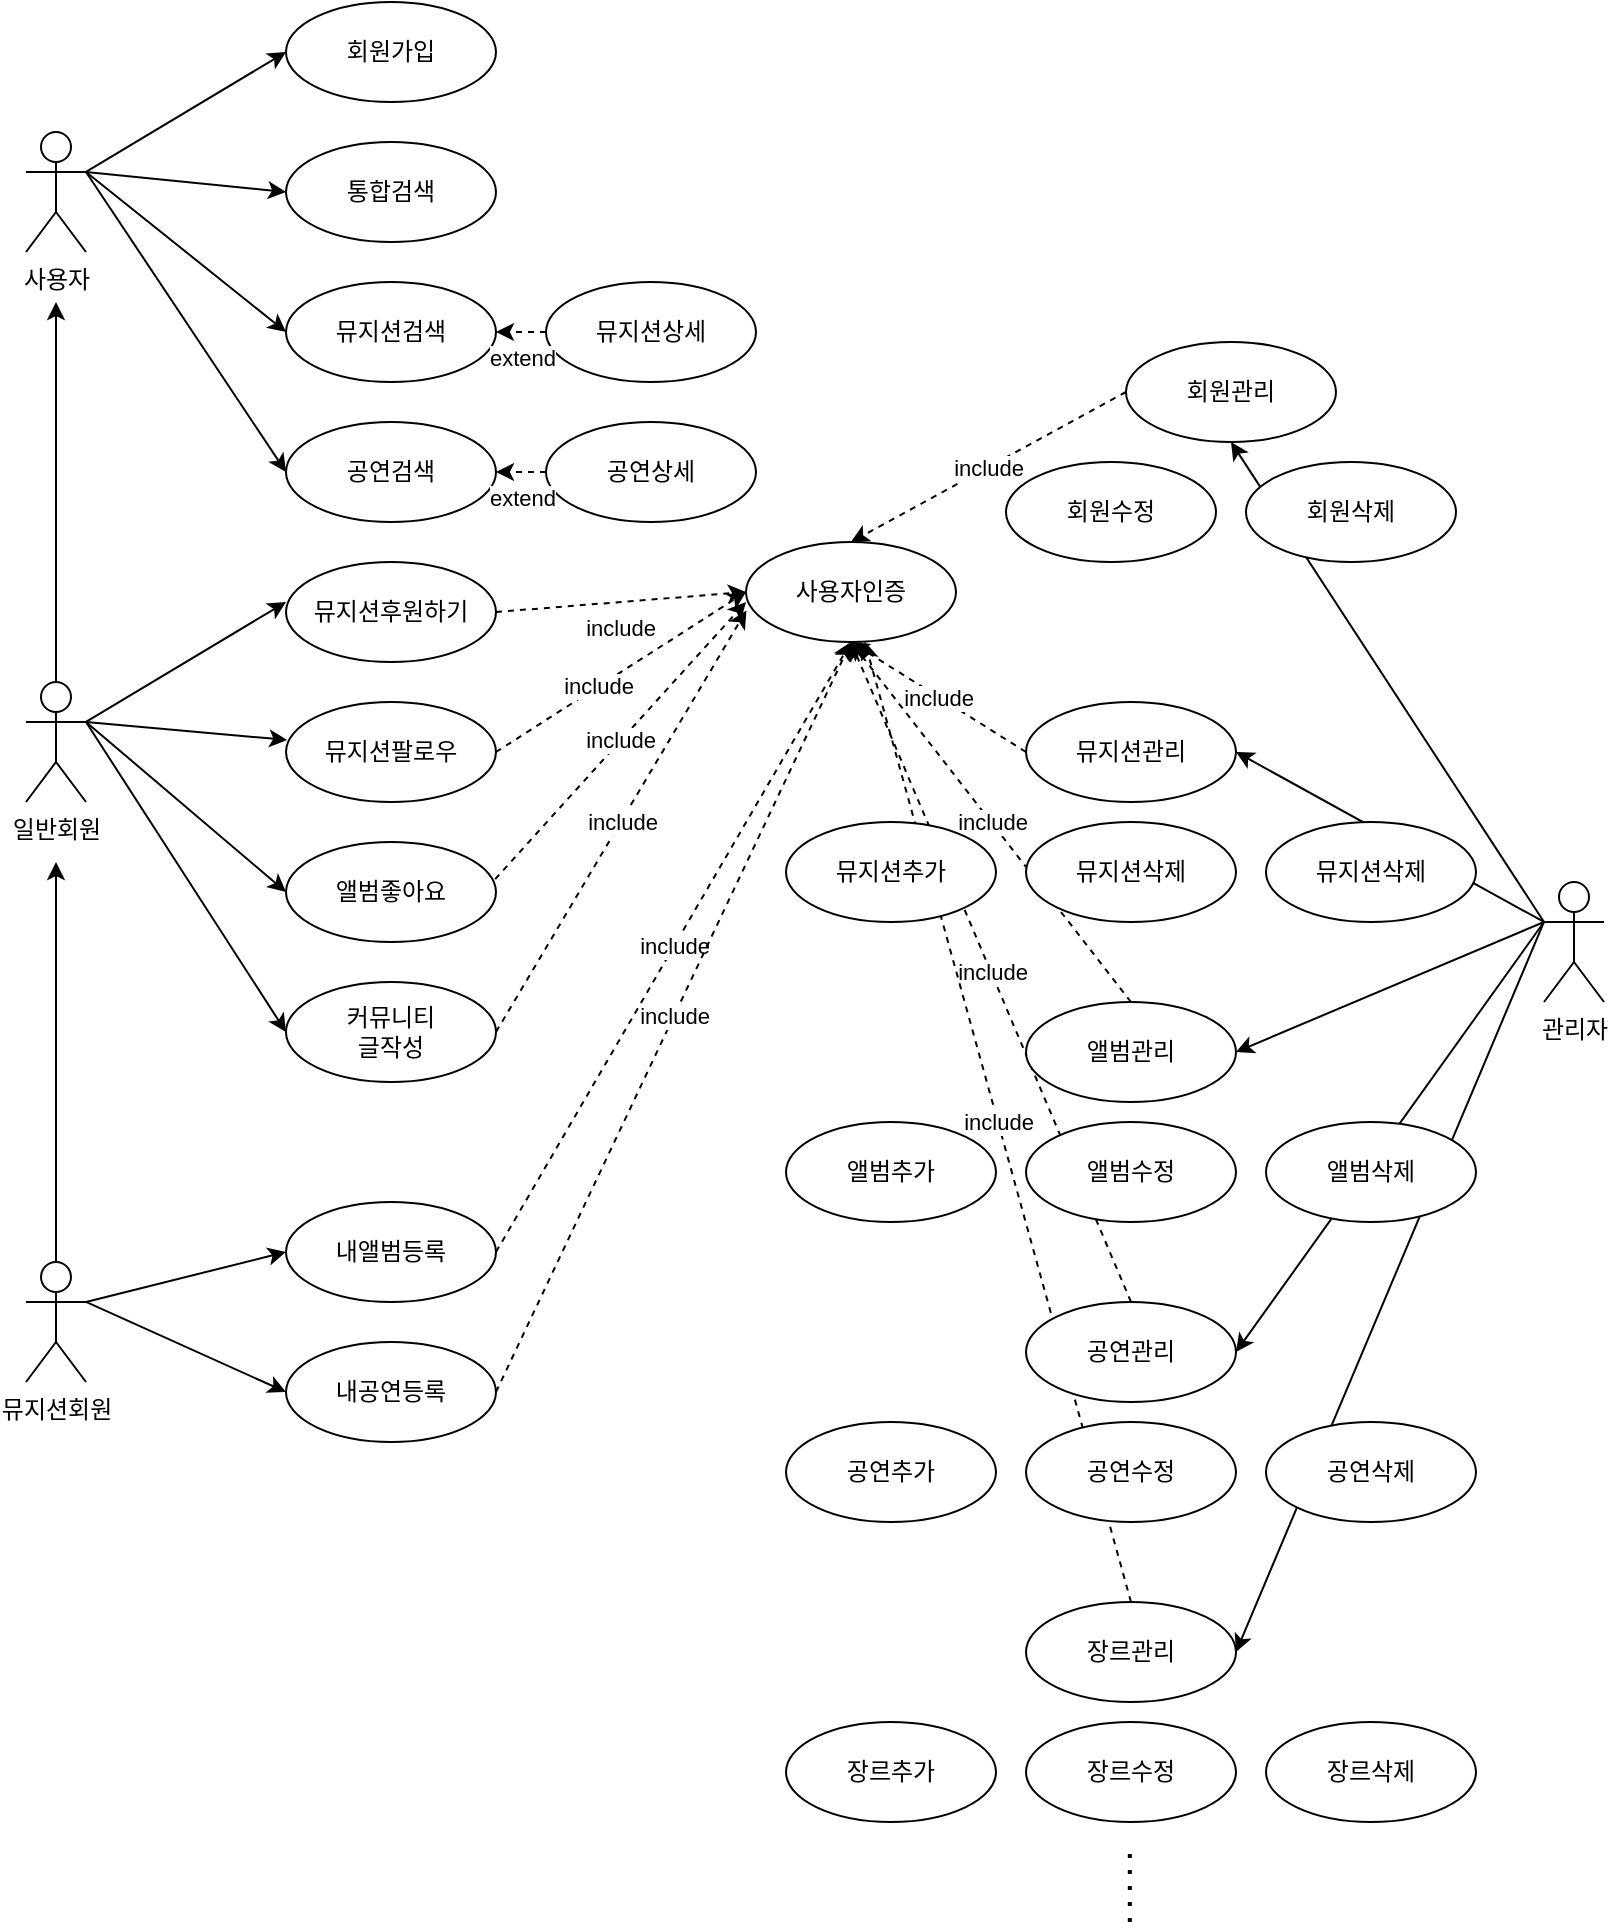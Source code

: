 <mxfile version="21.2.8" type="device">
  <diagram name="페이지-1" id="MNSyX0nAyqIWLE5m86CJ">
    <mxGraphModel dx="1687" dy="993" grid="1" gridSize="10" guides="1" tooltips="1" connect="1" arrows="1" fold="1" page="1" pageScale="1" pageWidth="827" pageHeight="1169" math="0" shadow="0">
      <root>
        <mxCell id="0" />
        <mxCell id="1" parent="0" />
        <mxCell id="JknoGjrVacWbZ5YoNMA0-64" value="" style="endArrow=classic;html=1;rounded=0;exitX=0;exitY=0.333;exitDx=0;exitDy=0;exitPerimeter=0;entryX=0.5;entryY=1;entryDx=0;entryDy=0;" edge="1" parent="1" source="owrfFXBdQkXe82NQp9ih-5" target="JknoGjrVacWbZ5YoNMA0-37">
          <mxGeometry width="50" height="50" relative="1" as="geometry">
            <mxPoint x="320" y="550" as="sourcePoint" />
            <mxPoint x="370" y="500" as="targetPoint" />
          </mxGeometry>
        </mxCell>
        <mxCell id="JknoGjrVacWbZ5YoNMA0-65" value="" style="endArrow=classic;html=1;rounded=0;exitX=0;exitY=0.333;exitDx=0;exitDy=0;exitPerimeter=0;entryX=1;entryY=0.5;entryDx=0;entryDy=0;" edge="1" parent="1" source="owrfFXBdQkXe82NQp9ih-5" target="JknoGjrVacWbZ5YoNMA0-40">
          <mxGeometry width="50" height="50" relative="1" as="geometry">
            <mxPoint x="320" y="550" as="sourcePoint" />
            <mxPoint x="370" y="500" as="targetPoint" />
          </mxGeometry>
        </mxCell>
        <mxCell id="JknoGjrVacWbZ5YoNMA0-66" value="" style="endArrow=classic;html=1;rounded=0;exitX=0;exitY=0.333;exitDx=0;exitDy=0;exitPerimeter=0;entryX=1;entryY=0.5;entryDx=0;entryDy=0;" edge="1" parent="1" source="owrfFXBdQkXe82NQp9ih-5" target="JknoGjrVacWbZ5YoNMA0-44">
          <mxGeometry width="50" height="50" relative="1" as="geometry">
            <mxPoint x="320" y="550" as="sourcePoint" />
            <mxPoint x="370" y="500" as="targetPoint" />
          </mxGeometry>
        </mxCell>
        <mxCell id="JknoGjrVacWbZ5YoNMA0-67" value="" style="endArrow=classic;html=1;rounded=0;exitX=0;exitY=0.333;exitDx=0;exitDy=0;exitPerimeter=0;entryX=1;entryY=0.5;entryDx=0;entryDy=0;" edge="1" parent="1" source="owrfFXBdQkXe82NQp9ih-5" target="JknoGjrVacWbZ5YoNMA0-48">
          <mxGeometry width="50" height="50" relative="1" as="geometry">
            <mxPoint x="780" y="500" as="sourcePoint" />
            <mxPoint x="370" y="500" as="targetPoint" />
          </mxGeometry>
        </mxCell>
        <mxCell id="JknoGjrVacWbZ5YoNMA0-68" value="" style="endArrow=classic;html=1;rounded=0;exitX=0;exitY=0.333;exitDx=0;exitDy=0;exitPerimeter=0;entryX=1;entryY=0.5;entryDx=0;entryDy=0;" edge="1" parent="1" source="owrfFXBdQkXe82NQp9ih-5" target="JknoGjrVacWbZ5YoNMA0-53">
          <mxGeometry width="50" height="50" relative="1" as="geometry">
            <mxPoint x="320" y="550" as="sourcePoint" />
            <mxPoint x="370" y="500" as="targetPoint" />
          </mxGeometry>
        </mxCell>
        <mxCell id="JknoGjrVacWbZ5YoNMA0-60" value="include" style="endArrow=classic;html=1;rounded=0;exitX=0.5;exitY=0;exitDx=0;exitDy=0;entryX=0.5;entryY=1;entryDx=0;entryDy=0;dashed=1;" edge="1" parent="1" source="JknoGjrVacWbZ5YoNMA0-44" target="JknoGjrVacWbZ5YoNMA0-6">
          <mxGeometry width="50" height="50" relative="1" as="geometry">
            <mxPoint x="320" y="670" as="sourcePoint" />
            <mxPoint x="370" y="620" as="targetPoint" />
          </mxGeometry>
        </mxCell>
        <mxCell id="JknoGjrVacWbZ5YoNMA0-61" value="include" style="endArrow=classic;html=1;rounded=0;exitX=0.5;exitY=0;exitDx=0;exitDy=0;entryX=0.5;entryY=1;entryDx=0;entryDy=0;dashed=1;" edge="1" parent="1" source="JknoGjrVacWbZ5YoNMA0-48" target="JknoGjrVacWbZ5YoNMA0-6">
          <mxGeometry width="50" height="50" relative="1" as="geometry">
            <mxPoint x="320" y="670" as="sourcePoint" />
            <mxPoint x="370" y="620" as="targetPoint" />
          </mxGeometry>
        </mxCell>
        <mxCell id="JknoGjrVacWbZ5YoNMA0-62" value="include" style="endArrow=classic;html=1;rounded=0;exitX=0.5;exitY=0;exitDx=0;exitDy=0;dashed=1;" edge="1" parent="1" source="JknoGjrVacWbZ5YoNMA0-53" target="JknoGjrVacWbZ5YoNMA0-6">
          <mxGeometry width="50" height="50" relative="1" as="geometry">
            <mxPoint x="320" y="670" as="sourcePoint" />
            <mxPoint x="370" y="620" as="targetPoint" />
          </mxGeometry>
        </mxCell>
        <mxCell id="owrfFXBdQkXe82NQp9ih-4" value="사용자" style="shape=umlActor;verticalLabelPosition=bottom;verticalAlign=top;html=1;outlineConnect=0;" parent="1" vertex="1">
          <mxGeometry x="20" y="105" width="30" height="60" as="geometry" />
        </mxCell>
        <mxCell id="owrfFXBdQkXe82NQp9ih-5" value="관리자" style="shape=umlActor;verticalLabelPosition=bottom;verticalAlign=top;html=1;outlineConnect=0;" parent="1" vertex="1">
          <mxGeometry x="779" y="480" width="30" height="60" as="geometry" />
        </mxCell>
        <mxCell id="JknoGjrVacWbZ5YoNMA0-1" value="일반회원" style="shape=umlActor;verticalLabelPosition=bottom;verticalAlign=top;html=1;outlineConnect=0;" vertex="1" parent="1">
          <mxGeometry x="20" y="380" width="30" height="60" as="geometry" />
        </mxCell>
        <mxCell id="JknoGjrVacWbZ5YoNMA0-2" value="뮤지션회원" style="shape=umlActor;verticalLabelPosition=bottom;verticalAlign=top;html=1;outlineConnect=0;" vertex="1" parent="1">
          <mxGeometry x="20" y="670" width="30" height="60" as="geometry" />
        </mxCell>
        <mxCell id="JknoGjrVacWbZ5YoNMA0-3" value="회원가입" style="ellipse;whiteSpace=wrap;html=1;" vertex="1" parent="1">
          <mxGeometry x="150" y="40" width="105" height="50" as="geometry" />
        </mxCell>
        <mxCell id="JknoGjrVacWbZ5YoNMA0-4" value="통합검색" style="ellipse;whiteSpace=wrap;html=1;" vertex="1" parent="1">
          <mxGeometry x="150" y="110" width="105" height="50" as="geometry" />
        </mxCell>
        <mxCell id="JknoGjrVacWbZ5YoNMA0-6" value="사용자인증" style="ellipse;whiteSpace=wrap;html=1;" vertex="1" parent="1">
          <mxGeometry x="380" y="310" width="105" height="50" as="geometry" />
        </mxCell>
        <mxCell id="JknoGjrVacWbZ5YoNMA0-7" value="뮤지션검색&lt;br&gt;" style="ellipse;whiteSpace=wrap;html=1;" vertex="1" parent="1">
          <mxGeometry x="150" y="180" width="105" height="50" as="geometry" />
        </mxCell>
        <mxCell id="JknoGjrVacWbZ5YoNMA0-8" value="뮤지션상세" style="ellipse;whiteSpace=wrap;html=1;" vertex="1" parent="1">
          <mxGeometry x="280" y="180" width="105" height="50" as="geometry" />
        </mxCell>
        <mxCell id="JknoGjrVacWbZ5YoNMA0-9" value="공연검색" style="ellipse;whiteSpace=wrap;html=1;" vertex="1" parent="1">
          <mxGeometry x="150" y="250" width="105" height="50" as="geometry" />
        </mxCell>
        <mxCell id="JknoGjrVacWbZ5YoNMA0-10" value="공연상세" style="ellipse;whiteSpace=wrap;html=1;" vertex="1" parent="1">
          <mxGeometry x="280" y="250" width="105" height="50" as="geometry" />
        </mxCell>
        <mxCell id="JknoGjrVacWbZ5YoNMA0-11" value="뮤지션후원하기" style="ellipse;whiteSpace=wrap;html=1;" vertex="1" parent="1">
          <mxGeometry x="150" y="320" width="105" height="50" as="geometry" />
        </mxCell>
        <mxCell id="JknoGjrVacWbZ5YoNMA0-12" value="뮤지션팔로우" style="ellipse;whiteSpace=wrap;html=1;" vertex="1" parent="1">
          <mxGeometry x="150" y="390" width="105" height="50" as="geometry" />
        </mxCell>
        <mxCell id="JknoGjrVacWbZ5YoNMA0-13" value="앨범좋아요" style="ellipse;whiteSpace=wrap;html=1;" vertex="1" parent="1">
          <mxGeometry x="150" y="460" width="105" height="50" as="geometry" />
        </mxCell>
        <mxCell id="JknoGjrVacWbZ5YoNMA0-14" value="커뮤니티&lt;br&gt;글작성" style="ellipse;whiteSpace=wrap;html=1;" vertex="1" parent="1">
          <mxGeometry x="150" y="530" width="105" height="50" as="geometry" />
        </mxCell>
        <mxCell id="JknoGjrVacWbZ5YoNMA0-15" value="내앨범등록" style="ellipse;whiteSpace=wrap;html=1;" vertex="1" parent="1">
          <mxGeometry x="150" y="640" width="105" height="50" as="geometry" />
        </mxCell>
        <mxCell id="JknoGjrVacWbZ5YoNMA0-16" value="내공연등록" style="ellipse;whiteSpace=wrap;html=1;" vertex="1" parent="1">
          <mxGeometry x="150" y="710" width="105" height="50" as="geometry" />
        </mxCell>
        <mxCell id="JknoGjrVacWbZ5YoNMA0-17" value="" style="endArrow=classic;html=1;rounded=0;exitX=1;exitY=0.333;exitDx=0;exitDy=0;exitPerimeter=0;entryX=0;entryY=0.5;entryDx=0;entryDy=0;" edge="1" parent="1" source="owrfFXBdQkXe82NQp9ih-4" target="JknoGjrVacWbZ5YoNMA0-3">
          <mxGeometry width="50" height="50" relative="1" as="geometry">
            <mxPoint x="400" y="390" as="sourcePoint" />
            <mxPoint x="450" y="340" as="targetPoint" />
          </mxGeometry>
        </mxCell>
        <mxCell id="JknoGjrVacWbZ5YoNMA0-18" value="" style="endArrow=classic;html=1;rounded=0;exitX=1;exitY=0.333;exitDx=0;exitDy=0;exitPerimeter=0;entryX=0;entryY=0.5;entryDx=0;entryDy=0;" edge="1" parent="1" source="owrfFXBdQkXe82NQp9ih-4" target="JknoGjrVacWbZ5YoNMA0-4">
          <mxGeometry width="50" height="50" relative="1" as="geometry">
            <mxPoint x="400" y="390" as="sourcePoint" />
            <mxPoint x="450" y="340" as="targetPoint" />
          </mxGeometry>
        </mxCell>
        <mxCell id="JknoGjrVacWbZ5YoNMA0-19" value="" style="endArrow=classic;html=1;rounded=0;entryX=0;entryY=0.5;entryDx=0;entryDy=0;exitX=1;exitY=0.333;exitDx=0;exitDy=0;exitPerimeter=0;" edge="1" parent="1" source="owrfFXBdQkXe82NQp9ih-4" target="JknoGjrVacWbZ5YoNMA0-7">
          <mxGeometry width="50" height="50" relative="1" as="geometry">
            <mxPoint x="50" y="130" as="sourcePoint" />
            <mxPoint x="450" y="340" as="targetPoint" />
          </mxGeometry>
        </mxCell>
        <mxCell id="JknoGjrVacWbZ5YoNMA0-20" value="" style="endArrow=classic;html=1;rounded=0;exitX=1;exitY=0.333;exitDx=0;exitDy=0;exitPerimeter=0;entryX=0;entryY=0.5;entryDx=0;entryDy=0;" edge="1" parent="1" source="owrfFXBdQkXe82NQp9ih-4" target="JknoGjrVacWbZ5YoNMA0-9">
          <mxGeometry width="50" height="50" relative="1" as="geometry">
            <mxPoint x="400" y="390" as="sourcePoint" />
            <mxPoint x="450" y="340" as="targetPoint" />
          </mxGeometry>
        </mxCell>
        <mxCell id="JknoGjrVacWbZ5YoNMA0-22" value="extend" style="endArrow=classic;html=1;rounded=0;exitX=0;exitY=0.5;exitDx=0;exitDy=0;entryX=1;entryY=0.5;entryDx=0;entryDy=0;dashed=1;labelPosition=center;verticalLabelPosition=bottom;align=center;verticalAlign=top;" edge="1" parent="1" source="JknoGjrVacWbZ5YoNMA0-8" target="JknoGjrVacWbZ5YoNMA0-7">
          <mxGeometry width="50" height="50" relative="1" as="geometry">
            <mxPoint x="400" y="390" as="sourcePoint" />
            <mxPoint x="450" y="340" as="targetPoint" />
          </mxGeometry>
        </mxCell>
        <mxCell id="JknoGjrVacWbZ5YoNMA0-23" value="extend" style="endArrow=classic;html=1;rounded=0;exitX=0;exitY=0.5;exitDx=0;exitDy=0;dashed=1;labelPosition=center;verticalLabelPosition=bottom;align=center;verticalAlign=top;" edge="1" parent="1" source="JknoGjrVacWbZ5YoNMA0-10" target="JknoGjrVacWbZ5YoNMA0-9">
          <mxGeometry width="50" height="50" relative="1" as="geometry">
            <mxPoint x="400" y="390" as="sourcePoint" />
            <mxPoint x="450" y="340" as="targetPoint" />
          </mxGeometry>
        </mxCell>
        <mxCell id="JknoGjrVacWbZ5YoNMA0-24" value="" style="endArrow=classic;html=1;rounded=0;exitX=1;exitY=0.333;exitDx=0;exitDy=0;exitPerimeter=0;" edge="1" parent="1" source="JknoGjrVacWbZ5YoNMA0-1">
          <mxGeometry width="50" height="50" relative="1" as="geometry">
            <mxPoint x="400" y="390" as="sourcePoint" />
            <mxPoint x="150" y="340" as="targetPoint" />
          </mxGeometry>
        </mxCell>
        <mxCell id="JknoGjrVacWbZ5YoNMA0-25" value="" style="endArrow=classic;html=1;rounded=0;exitX=1;exitY=0.333;exitDx=0;exitDy=0;exitPerimeter=0;entryX=0.006;entryY=0.38;entryDx=0;entryDy=0;entryPerimeter=0;" edge="1" parent="1" source="JknoGjrVacWbZ5YoNMA0-1" target="JknoGjrVacWbZ5YoNMA0-12">
          <mxGeometry width="50" height="50" relative="1" as="geometry">
            <mxPoint x="400" y="390" as="sourcePoint" />
            <mxPoint x="450" y="340" as="targetPoint" />
          </mxGeometry>
        </mxCell>
        <mxCell id="JknoGjrVacWbZ5YoNMA0-26" value="" style="endArrow=classic;html=1;rounded=0;exitX=1;exitY=0.333;exitDx=0;exitDy=0;exitPerimeter=0;entryX=0;entryY=0.5;entryDx=0;entryDy=0;" edge="1" parent="1" source="JknoGjrVacWbZ5YoNMA0-1" target="JknoGjrVacWbZ5YoNMA0-13">
          <mxGeometry width="50" height="50" relative="1" as="geometry">
            <mxPoint x="400" y="390" as="sourcePoint" />
            <mxPoint x="450" y="340" as="targetPoint" />
          </mxGeometry>
        </mxCell>
        <mxCell id="JknoGjrVacWbZ5YoNMA0-27" value="" style="endArrow=classic;html=1;rounded=0;entryX=0;entryY=0.5;entryDx=0;entryDy=0;" edge="1" parent="1" target="JknoGjrVacWbZ5YoNMA0-14">
          <mxGeometry width="50" height="50" relative="1" as="geometry">
            <mxPoint x="50" y="400" as="sourcePoint" />
            <mxPoint x="450" y="340" as="targetPoint" />
          </mxGeometry>
        </mxCell>
        <mxCell id="JknoGjrVacWbZ5YoNMA0-28" value="" style="endArrow=classic;html=1;rounded=0;exitX=1;exitY=0.333;exitDx=0;exitDy=0;exitPerimeter=0;entryX=0;entryY=0.5;entryDx=0;entryDy=0;" edge="1" parent="1" source="JknoGjrVacWbZ5YoNMA0-2" target="JknoGjrVacWbZ5YoNMA0-15">
          <mxGeometry width="50" height="50" relative="1" as="geometry">
            <mxPoint x="400" y="470" as="sourcePoint" />
            <mxPoint x="450" y="420" as="targetPoint" />
          </mxGeometry>
        </mxCell>
        <mxCell id="JknoGjrVacWbZ5YoNMA0-29" value="" style="endArrow=classic;html=1;rounded=0;exitX=1;exitY=0.333;exitDx=0;exitDy=0;exitPerimeter=0;entryX=0;entryY=0.5;entryDx=0;entryDy=0;" edge="1" parent="1" source="JknoGjrVacWbZ5YoNMA0-2" target="JknoGjrVacWbZ5YoNMA0-16">
          <mxGeometry width="50" height="50" relative="1" as="geometry">
            <mxPoint x="400" y="470" as="sourcePoint" />
            <mxPoint x="450" y="420" as="targetPoint" />
          </mxGeometry>
        </mxCell>
        <mxCell id="JknoGjrVacWbZ5YoNMA0-30" value="include" style="endArrow=classic;html=1;rounded=0;exitX=1;exitY=0.5;exitDx=0;exitDy=0;entryX=0;entryY=0.5;entryDx=0;entryDy=0;labelPosition=center;verticalLabelPosition=bottom;align=center;verticalAlign=top;dashed=1;" edge="1" parent="1" source="JknoGjrVacWbZ5YoNMA0-11" target="JknoGjrVacWbZ5YoNMA0-6">
          <mxGeometry width="50" height="50" relative="1" as="geometry">
            <mxPoint x="400" y="310" as="sourcePoint" />
            <mxPoint x="450" y="260" as="targetPoint" />
          </mxGeometry>
        </mxCell>
        <mxCell id="JknoGjrVacWbZ5YoNMA0-31" value="" style="endArrow=classic;html=1;rounded=0;exitX=1;exitY=0.5;exitDx=0;exitDy=0;entryX=0;entryY=0.5;entryDx=0;entryDy=0;dashed=1;" edge="1" parent="1" source="JknoGjrVacWbZ5YoNMA0-12" target="JknoGjrVacWbZ5YoNMA0-6">
          <mxGeometry width="50" height="50" relative="1" as="geometry">
            <mxPoint x="400" y="310" as="sourcePoint" />
            <mxPoint x="450" y="260" as="targetPoint" />
          </mxGeometry>
        </mxCell>
        <mxCell id="JknoGjrVacWbZ5YoNMA0-34" value="include" style="edgeLabel;html=1;align=center;verticalAlign=middle;resizable=0;points=[];labelPosition=center;verticalLabelPosition=middle;" vertex="1" connectable="0" parent="JknoGjrVacWbZ5YoNMA0-31">
          <mxGeometry x="-0.176" y="1" relative="1" as="geometry">
            <mxPoint as="offset" />
          </mxGeometry>
        </mxCell>
        <mxCell id="JknoGjrVacWbZ5YoNMA0-32" value="include" style="endArrow=classic;html=1;rounded=0;exitX=0.996;exitY=0.372;exitDx=0;exitDy=0;exitPerimeter=0;labelPosition=center;verticalLabelPosition=middle;align=center;verticalAlign=middle;dashed=1;" edge="1" parent="1" source="JknoGjrVacWbZ5YoNMA0-13">
          <mxGeometry width="50" height="50" relative="1" as="geometry">
            <mxPoint x="400" y="470" as="sourcePoint" />
            <mxPoint x="380" y="340" as="targetPoint" />
          </mxGeometry>
        </mxCell>
        <mxCell id="JknoGjrVacWbZ5YoNMA0-33" value="include" style="endArrow=classic;html=1;rounded=0;entryX=0.002;entryY=0.684;entryDx=0;entryDy=0;entryPerimeter=0;exitX=1;exitY=0.5;exitDx=0;exitDy=0;labelPosition=center;verticalLabelPosition=middle;align=center;verticalAlign=middle;dashed=1;" edge="1" parent="1" source="JknoGjrVacWbZ5YoNMA0-14" target="JknoGjrVacWbZ5YoNMA0-6">
          <mxGeometry width="50" height="50" relative="1" as="geometry">
            <mxPoint x="260" y="550" as="sourcePoint" />
            <mxPoint x="450" y="420" as="targetPoint" />
          </mxGeometry>
        </mxCell>
        <mxCell id="JknoGjrVacWbZ5YoNMA0-35" value="include" style="endArrow=classic;html=1;rounded=0;exitX=1;exitY=0.5;exitDx=0;exitDy=0;entryX=0.5;entryY=1;entryDx=0;entryDy=0;dashed=1;" edge="1" parent="1" source="JknoGjrVacWbZ5YoNMA0-15" target="JknoGjrVacWbZ5YoNMA0-6">
          <mxGeometry width="50" height="50" relative="1" as="geometry">
            <mxPoint x="400" y="470" as="sourcePoint" />
            <mxPoint x="450" y="420" as="targetPoint" />
          </mxGeometry>
        </mxCell>
        <mxCell id="JknoGjrVacWbZ5YoNMA0-36" value="include" style="endArrow=classic;html=1;rounded=0;exitX=1;exitY=0.5;exitDx=0;exitDy=0;entryX=0.5;entryY=1;entryDx=0;entryDy=0;dashed=1;" edge="1" parent="1" source="JknoGjrVacWbZ5YoNMA0-16" target="JknoGjrVacWbZ5YoNMA0-6">
          <mxGeometry width="50" height="50" relative="1" as="geometry">
            <mxPoint x="400" y="470" as="sourcePoint" />
            <mxPoint x="450" y="420" as="targetPoint" />
          </mxGeometry>
        </mxCell>
        <mxCell id="JknoGjrVacWbZ5YoNMA0-37" value="회원관리" style="ellipse;whiteSpace=wrap;html=1;" vertex="1" parent="1">
          <mxGeometry x="570" y="210" width="105" height="50" as="geometry" />
        </mxCell>
        <mxCell id="JknoGjrVacWbZ5YoNMA0-38" value="회원수정" style="ellipse;whiteSpace=wrap;html=1;" vertex="1" parent="1">
          <mxGeometry x="510" y="270" width="105" height="50" as="geometry" />
        </mxCell>
        <mxCell id="JknoGjrVacWbZ5YoNMA0-39" value="회원삭제" style="ellipse;whiteSpace=wrap;html=1;" vertex="1" parent="1">
          <mxGeometry x="630" y="270" width="105" height="50" as="geometry" />
        </mxCell>
        <mxCell id="JknoGjrVacWbZ5YoNMA0-40" value="뮤지션관리" style="ellipse;whiteSpace=wrap;html=1;" vertex="1" parent="1">
          <mxGeometry x="520" y="390" width="105" height="50" as="geometry" />
        </mxCell>
        <mxCell id="JknoGjrVacWbZ5YoNMA0-41" value="뮤지션추가" style="ellipse;whiteSpace=wrap;html=1;" vertex="1" parent="1">
          <mxGeometry x="400" y="450" width="105" height="50" as="geometry" />
        </mxCell>
        <mxCell id="JknoGjrVacWbZ5YoNMA0-42" value="뮤지션삭제" style="ellipse;whiteSpace=wrap;html=1;" vertex="1" parent="1">
          <mxGeometry x="520" y="450" width="105" height="50" as="geometry" />
        </mxCell>
        <mxCell id="JknoGjrVacWbZ5YoNMA0-43" value="뮤지션삭제" style="ellipse;whiteSpace=wrap;html=1;" vertex="1" parent="1">
          <mxGeometry x="640" y="450" width="105" height="50" as="geometry" />
        </mxCell>
        <mxCell id="JknoGjrVacWbZ5YoNMA0-44" value="앨범관리" style="ellipse;whiteSpace=wrap;html=1;" vertex="1" parent="1">
          <mxGeometry x="520" y="540" width="105" height="50" as="geometry" />
        </mxCell>
        <mxCell id="JknoGjrVacWbZ5YoNMA0-45" value="앨범추가" style="ellipse;whiteSpace=wrap;html=1;" vertex="1" parent="1">
          <mxGeometry x="400" y="600" width="105" height="50" as="geometry" />
        </mxCell>
        <mxCell id="JknoGjrVacWbZ5YoNMA0-46" value="앨범수정" style="ellipse;whiteSpace=wrap;html=1;" vertex="1" parent="1">
          <mxGeometry x="520" y="600" width="105" height="50" as="geometry" />
        </mxCell>
        <mxCell id="JknoGjrVacWbZ5YoNMA0-47" value="앨범삭제" style="ellipse;whiteSpace=wrap;html=1;" vertex="1" parent="1">
          <mxGeometry x="640" y="600" width="105" height="50" as="geometry" />
        </mxCell>
        <mxCell id="JknoGjrVacWbZ5YoNMA0-48" value="공연관리" style="ellipse;whiteSpace=wrap;html=1;" vertex="1" parent="1">
          <mxGeometry x="520" y="690" width="105" height="50" as="geometry" />
        </mxCell>
        <mxCell id="JknoGjrVacWbZ5YoNMA0-49" value="공연추가" style="ellipse;whiteSpace=wrap;html=1;" vertex="1" parent="1">
          <mxGeometry x="400" y="750" width="105" height="50" as="geometry" />
        </mxCell>
        <mxCell id="JknoGjrVacWbZ5YoNMA0-50" value="공연수정" style="ellipse;whiteSpace=wrap;html=1;" vertex="1" parent="1">
          <mxGeometry x="520" y="750" width="105" height="50" as="geometry" />
        </mxCell>
        <mxCell id="JknoGjrVacWbZ5YoNMA0-51" value="공연삭제" style="ellipse;whiteSpace=wrap;html=1;" vertex="1" parent="1">
          <mxGeometry x="640" y="750" width="105" height="50" as="geometry" />
        </mxCell>
        <mxCell id="JknoGjrVacWbZ5YoNMA0-53" value="장르관리" style="ellipse;whiteSpace=wrap;html=1;" vertex="1" parent="1">
          <mxGeometry x="520" y="840" width="105" height="50" as="geometry" />
        </mxCell>
        <mxCell id="JknoGjrVacWbZ5YoNMA0-54" value="장르추가" style="ellipse;whiteSpace=wrap;html=1;" vertex="1" parent="1">
          <mxGeometry x="400" y="900" width="105" height="50" as="geometry" />
        </mxCell>
        <mxCell id="JknoGjrVacWbZ5YoNMA0-55" value="장르수정" style="ellipse;whiteSpace=wrap;html=1;" vertex="1" parent="1">
          <mxGeometry x="520" y="900" width="105" height="50" as="geometry" />
        </mxCell>
        <mxCell id="JknoGjrVacWbZ5YoNMA0-56" value="장르삭제" style="ellipse;whiteSpace=wrap;html=1;" vertex="1" parent="1">
          <mxGeometry x="640" y="900" width="105" height="50" as="geometry" />
        </mxCell>
        <mxCell id="JknoGjrVacWbZ5YoNMA0-57" value="" style="endArrow=none;dashed=1;html=1;dashPattern=1 3;strokeWidth=2;rounded=0;" edge="1" parent="1">
          <mxGeometry width="50" height="50" relative="1" as="geometry">
            <mxPoint x="571.91" y="1000" as="sourcePoint" />
            <mxPoint x="571.91" y="960" as="targetPoint" />
          </mxGeometry>
        </mxCell>
        <mxCell id="JknoGjrVacWbZ5YoNMA0-58" value="include" style="endArrow=classic;html=1;rounded=0;exitX=0;exitY=0.5;exitDx=0;exitDy=0;entryX=0.5;entryY=0;entryDx=0;entryDy=0;dashed=1;" edge="1" parent="1" source="JknoGjrVacWbZ5YoNMA0-37" target="JknoGjrVacWbZ5YoNMA0-6">
          <mxGeometry width="50" height="50" relative="1" as="geometry">
            <mxPoint x="320" y="670" as="sourcePoint" />
            <mxPoint x="370" y="620" as="targetPoint" />
          </mxGeometry>
        </mxCell>
        <mxCell id="JknoGjrVacWbZ5YoNMA0-59" value="include" style="endArrow=classic;html=1;rounded=0;exitX=0;exitY=0.5;exitDx=0;exitDy=0;entryX=0.5;entryY=1;entryDx=0;entryDy=0;dashed=1;" edge="1" parent="1" source="JknoGjrVacWbZ5YoNMA0-40" target="JknoGjrVacWbZ5YoNMA0-6">
          <mxGeometry width="50" height="50" relative="1" as="geometry">
            <mxPoint x="320" y="670" as="sourcePoint" />
            <mxPoint x="370" y="620" as="targetPoint" />
          </mxGeometry>
        </mxCell>
        <mxCell id="JknoGjrVacWbZ5YoNMA0-69" value="" style="endArrow=classic;html=1;rounded=0;exitX=0.5;exitY=0;exitDx=0;exitDy=0;exitPerimeter=0;" edge="1" parent="1" source="JknoGjrVacWbZ5YoNMA0-1">
          <mxGeometry width="50" height="50" relative="1" as="geometry">
            <mxPoint x="320" y="430" as="sourcePoint" />
            <mxPoint x="35" y="190" as="targetPoint" />
          </mxGeometry>
        </mxCell>
        <mxCell id="JknoGjrVacWbZ5YoNMA0-70" value="" style="endArrow=classic;html=1;rounded=0;exitX=0.5;exitY=0;exitDx=0;exitDy=0;exitPerimeter=0;" edge="1" parent="1" source="JknoGjrVacWbZ5YoNMA0-2">
          <mxGeometry width="50" height="50" relative="1" as="geometry">
            <mxPoint x="320" y="430" as="sourcePoint" />
            <mxPoint x="35" y="470" as="targetPoint" />
          </mxGeometry>
        </mxCell>
      </root>
    </mxGraphModel>
  </diagram>
</mxfile>
